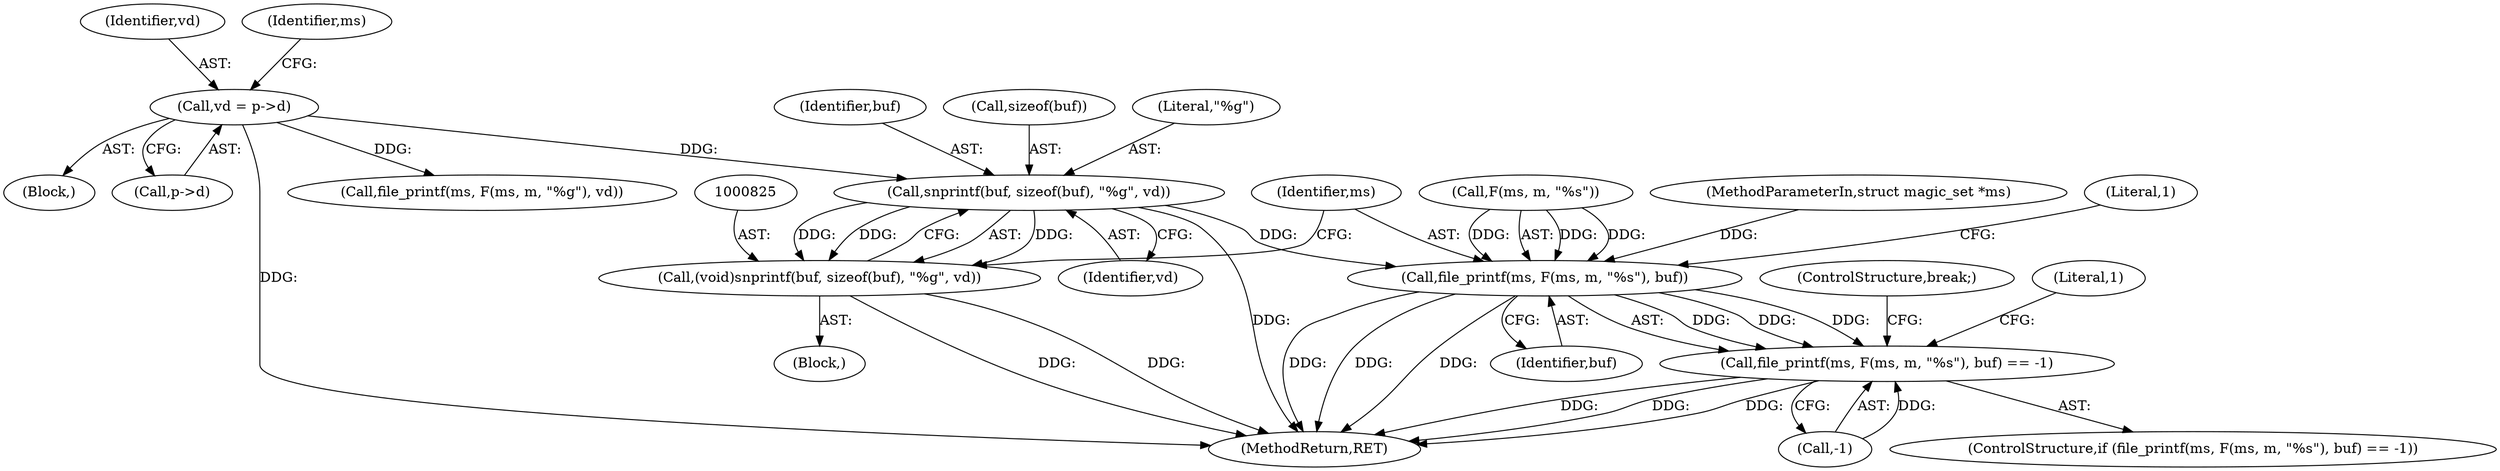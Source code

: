 digraph "0_file_4a284c89d6ef11aca34da65da7d673050a5ea320_5@API" {
"1000826" [label="(Call,snprintf(buf, sizeof(buf), \"%g\", vd))"];
"1000809" [label="(Call,vd = p->d)"];
"1000824" [label="(Call,(void)snprintf(buf, sizeof(buf), \"%g\", vd))"];
"1000834" [label="(Call,file_printf(ms, F(ms, m, \"%s\"), buf))"];
"1000833" [label="(Call,file_printf(ms, F(ms, m, \"%s\"), buf) == -1)"];
"1000827" [label="(Identifier,buf)"];
"1000834" [label="(Call,file_printf(ms, F(ms, m, \"%s\"), buf))"];
"1000824" [label="(Call,(void)snprintf(buf, sizeof(buf), \"%g\", vd))"];
"1000833" [label="(Call,file_printf(ms, F(ms, m, \"%s\"), buf) == -1)"];
"1000841" [label="(Call,-1)"];
"1000809" [label="(Call,vd = p->d)"];
"1000835" [label="(Identifier,ms)"];
"1000846" [label="(ControlStructure,break;)"];
"1000840" [label="(Identifier,buf)"];
"1000828" [label="(Call,sizeof(buf))"];
"1000831" [label="(Identifier,vd)"];
"1000842" [label="(Literal,1)"];
"1000810" [label="(Identifier,vd)"];
"1000826" [label="(Call,snprintf(buf, sizeof(buf), \"%g\", vd))"];
"1000836" [label="(Call,F(ms, m, \"%s\"))"];
"1001042" [label="(MethodReturn,RET)"];
"1000102" [label="(MethodParameterIn,struct magic_set *ms)"];
"1000832" [label="(ControlStructure,if (file_printf(ms, F(ms, m, \"%s\"), buf) == -1))"];
"1000816" [label="(Identifier,ms)"];
"1000830" [label="(Literal,\"%g\")"];
"1000850" [label="(Call,file_printf(ms, F(ms, m, \"%g\"), vd))"];
"1000845" [label="(Literal,1)"];
"1000811" [label="(Call,p->d)"];
"1000125" [label="(Block,)"];
"1000818" [label="(Block,)"];
"1000826" -> "1000824"  [label="AST: "];
"1000826" -> "1000831"  [label="CFG: "];
"1000827" -> "1000826"  [label="AST: "];
"1000828" -> "1000826"  [label="AST: "];
"1000830" -> "1000826"  [label="AST: "];
"1000831" -> "1000826"  [label="AST: "];
"1000824" -> "1000826"  [label="CFG: "];
"1000826" -> "1001042"  [label="DDG: "];
"1000826" -> "1000824"  [label="DDG: "];
"1000826" -> "1000824"  [label="DDG: "];
"1000826" -> "1000824"  [label="DDG: "];
"1000809" -> "1000826"  [label="DDG: "];
"1000826" -> "1000834"  [label="DDG: "];
"1000809" -> "1000125"  [label="AST: "];
"1000809" -> "1000811"  [label="CFG: "];
"1000810" -> "1000809"  [label="AST: "];
"1000811" -> "1000809"  [label="AST: "];
"1000816" -> "1000809"  [label="CFG: "];
"1000809" -> "1001042"  [label="DDG: "];
"1000809" -> "1000850"  [label="DDG: "];
"1000824" -> "1000818"  [label="AST: "];
"1000825" -> "1000824"  [label="AST: "];
"1000835" -> "1000824"  [label="CFG: "];
"1000824" -> "1001042"  [label="DDG: "];
"1000824" -> "1001042"  [label="DDG: "];
"1000834" -> "1000833"  [label="AST: "];
"1000834" -> "1000840"  [label="CFG: "];
"1000835" -> "1000834"  [label="AST: "];
"1000836" -> "1000834"  [label="AST: "];
"1000840" -> "1000834"  [label="AST: "];
"1000842" -> "1000834"  [label="CFG: "];
"1000834" -> "1001042"  [label="DDG: "];
"1000834" -> "1001042"  [label="DDG: "];
"1000834" -> "1001042"  [label="DDG: "];
"1000834" -> "1000833"  [label="DDG: "];
"1000834" -> "1000833"  [label="DDG: "];
"1000834" -> "1000833"  [label="DDG: "];
"1000836" -> "1000834"  [label="DDG: "];
"1000836" -> "1000834"  [label="DDG: "];
"1000836" -> "1000834"  [label="DDG: "];
"1000102" -> "1000834"  [label="DDG: "];
"1000833" -> "1000832"  [label="AST: "];
"1000833" -> "1000841"  [label="CFG: "];
"1000841" -> "1000833"  [label="AST: "];
"1000845" -> "1000833"  [label="CFG: "];
"1000846" -> "1000833"  [label="CFG: "];
"1000833" -> "1001042"  [label="DDG: "];
"1000833" -> "1001042"  [label="DDG: "];
"1000833" -> "1001042"  [label="DDG: "];
"1000841" -> "1000833"  [label="DDG: "];
}
